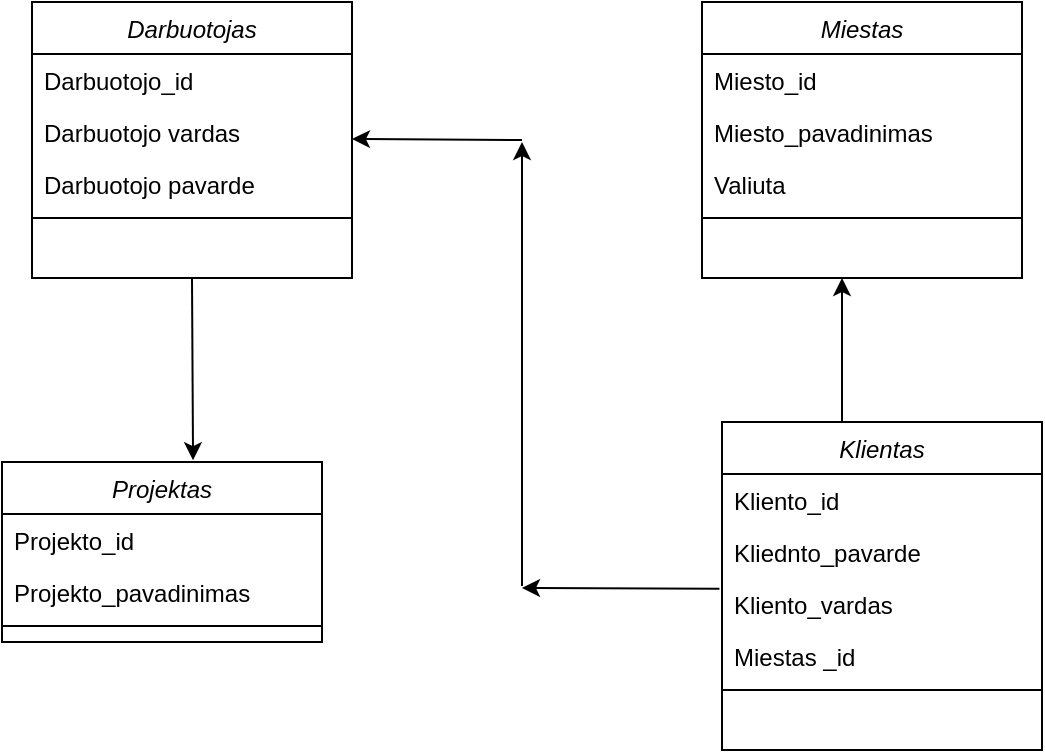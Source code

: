 <mxfile version="20.8.23" type="github"><diagram id="C5RBs43oDa-KdzZeNtuy" name="Page-1"><mxGraphModel dx="1050" dy="573" grid="1" gridSize="10" guides="1" tooltips="1" connect="1" arrows="1" fold="1" page="1" pageScale="1" pageWidth="827" pageHeight="1169" math="0" shadow="0"><root><mxCell id="WIyWlLk6GJQsqaUBKTNV-0"/><mxCell id="WIyWlLk6GJQsqaUBKTNV-1" parent="WIyWlLk6GJQsqaUBKTNV-0"/><mxCell id="zkfFHV4jXpPFQw0GAbJ--0" value="Darbuotojas" style="swimlane;fontStyle=2;align=center;verticalAlign=top;childLayout=stackLayout;horizontal=1;startSize=26;horizontalStack=0;resizeParent=1;resizeLast=0;collapsible=1;marginBottom=0;rounded=0;shadow=0;strokeWidth=1;" parent="WIyWlLk6GJQsqaUBKTNV-1" vertex="1"><mxGeometry x="215" y="110" width="160" height="138" as="geometry"><mxRectangle x="230" y="140" width="160" height="26" as="alternateBounds"/></mxGeometry></mxCell><mxCell id="zkfFHV4jXpPFQw0GAbJ--1" value="Darbuotojo_id" style="text;align=left;verticalAlign=top;spacingLeft=4;spacingRight=4;overflow=hidden;rotatable=0;points=[[0,0.5],[1,0.5]];portConstraint=eastwest;" parent="zkfFHV4jXpPFQw0GAbJ--0" vertex="1"><mxGeometry y="26" width="160" height="26" as="geometry"/></mxCell><mxCell id="zkfFHV4jXpPFQw0GAbJ--2" value="Darbuotojo vardas" style="text;align=left;verticalAlign=top;spacingLeft=4;spacingRight=4;overflow=hidden;rotatable=0;points=[[0,0.5],[1,0.5]];portConstraint=eastwest;rounded=0;shadow=0;html=0;" parent="zkfFHV4jXpPFQw0GAbJ--0" vertex="1"><mxGeometry y="52" width="160" height="26" as="geometry"/></mxCell><mxCell id="zkfFHV4jXpPFQw0GAbJ--3" value="Darbuotojo pavarde" style="text;align=left;verticalAlign=top;spacingLeft=4;spacingRight=4;overflow=hidden;rotatable=0;points=[[0,0.5],[1,0.5]];portConstraint=eastwest;rounded=0;shadow=0;html=0;" parent="zkfFHV4jXpPFQw0GAbJ--0" vertex="1"><mxGeometry y="78" width="160" height="26" as="geometry"/></mxCell><mxCell id="zkfFHV4jXpPFQw0GAbJ--4" value="" style="line;html=1;strokeWidth=1;align=left;verticalAlign=middle;spacingTop=-1;spacingLeft=3;spacingRight=3;rotatable=0;labelPosition=right;points=[];portConstraint=eastwest;" parent="zkfFHV4jXpPFQw0GAbJ--0" vertex="1"><mxGeometry y="104" width="160" height="8" as="geometry"/></mxCell><mxCell id="cpRq5Su4nohF3am99EOu-0" value="" style="endArrow=classic;html=1;rounded=0;exitX=0.5;exitY=1;exitDx=0;exitDy=0;entryX=0.597;entryY=-0.01;entryDx=0;entryDy=0;entryPerimeter=0;" edge="1" parent="WIyWlLk6GJQsqaUBKTNV-1" source="zkfFHV4jXpPFQw0GAbJ--0" target="cpRq5Su4nohF3am99EOu-7"><mxGeometry width="50" height="50" relative="1" as="geometry"><mxPoint x="299.5" y="368" as="sourcePoint"/><mxPoint x="300" y="350" as="targetPoint"/></mxGeometry></mxCell><mxCell id="cpRq5Su4nohF3am99EOu-2" value="Miestas" style="swimlane;fontStyle=2;align=center;verticalAlign=top;childLayout=stackLayout;horizontal=1;startSize=26;horizontalStack=0;resizeParent=1;resizeLast=0;collapsible=1;marginBottom=0;rounded=0;shadow=0;strokeWidth=1;" vertex="1" parent="WIyWlLk6GJQsqaUBKTNV-1"><mxGeometry x="550" y="110" width="160" height="138" as="geometry"><mxRectangle x="230" y="140" width="160" height="26" as="alternateBounds"/></mxGeometry></mxCell><mxCell id="cpRq5Su4nohF3am99EOu-3" value="Miesto_id" style="text;align=left;verticalAlign=top;spacingLeft=4;spacingRight=4;overflow=hidden;rotatable=0;points=[[0,0.5],[1,0.5]];portConstraint=eastwest;" vertex="1" parent="cpRq5Su4nohF3am99EOu-2"><mxGeometry y="26" width="160" height="26" as="geometry"/></mxCell><mxCell id="cpRq5Su4nohF3am99EOu-4" value="Miesto_pavadinimas" style="text;align=left;verticalAlign=top;spacingLeft=4;spacingRight=4;overflow=hidden;rotatable=0;points=[[0,0.5],[1,0.5]];portConstraint=eastwest;rounded=0;shadow=0;html=0;" vertex="1" parent="cpRq5Su4nohF3am99EOu-2"><mxGeometry y="52" width="160" height="26" as="geometry"/></mxCell><mxCell id="cpRq5Su4nohF3am99EOu-5" value="Valiuta" style="text;align=left;verticalAlign=top;spacingLeft=4;spacingRight=4;overflow=hidden;rotatable=0;points=[[0,0.5],[1,0.5]];portConstraint=eastwest;rounded=0;shadow=0;html=0;" vertex="1" parent="cpRq5Su4nohF3am99EOu-2"><mxGeometry y="78" width="160" height="26" as="geometry"/></mxCell><mxCell id="cpRq5Su4nohF3am99EOu-6" value="" style="line;html=1;strokeWidth=1;align=left;verticalAlign=middle;spacingTop=-1;spacingLeft=3;spacingRight=3;rotatable=0;labelPosition=right;points=[];portConstraint=eastwest;" vertex="1" parent="cpRq5Su4nohF3am99EOu-2"><mxGeometry y="104" width="160" height="8" as="geometry"/></mxCell><mxCell id="cpRq5Su4nohF3am99EOu-7" value="Projektas" style="swimlane;fontStyle=2;align=center;verticalAlign=top;childLayout=stackLayout;horizontal=1;startSize=26;horizontalStack=0;resizeParent=1;resizeLast=0;collapsible=1;marginBottom=0;rounded=0;shadow=0;strokeWidth=1;" vertex="1" parent="WIyWlLk6GJQsqaUBKTNV-1"><mxGeometry x="200" y="340" width="160" height="90" as="geometry"><mxRectangle x="230" y="140" width="160" height="26" as="alternateBounds"/></mxGeometry></mxCell><mxCell id="cpRq5Su4nohF3am99EOu-8" value="Projekto_id" style="text;align=left;verticalAlign=top;spacingLeft=4;spacingRight=4;overflow=hidden;rotatable=0;points=[[0,0.5],[1,0.5]];portConstraint=eastwest;" vertex="1" parent="cpRq5Su4nohF3am99EOu-7"><mxGeometry y="26" width="160" height="26" as="geometry"/></mxCell><mxCell id="cpRq5Su4nohF3am99EOu-19" value="Projekto_pavadinimas" style="text;align=left;verticalAlign=top;spacingLeft=4;spacingRight=4;overflow=hidden;rotatable=0;points=[[0,0.5],[1,0.5]];portConstraint=eastwest;" vertex="1" parent="cpRq5Su4nohF3am99EOu-7"><mxGeometry y="52" width="160" height="26" as="geometry"/></mxCell><mxCell id="cpRq5Su4nohF3am99EOu-11" value="" style="line;html=1;strokeWidth=1;align=left;verticalAlign=middle;spacingTop=-1;spacingLeft=3;spacingRight=3;rotatable=0;labelPosition=right;points=[];portConstraint=eastwest;" vertex="1" parent="cpRq5Su4nohF3am99EOu-7"><mxGeometry y="78" width="160" height="8" as="geometry"/></mxCell><mxCell id="cpRq5Su4nohF3am99EOu-12" value="Klientas" style="swimlane;fontStyle=2;align=center;verticalAlign=top;childLayout=stackLayout;horizontal=1;startSize=26;horizontalStack=0;resizeParent=1;resizeLast=0;collapsible=1;marginBottom=0;rounded=0;shadow=0;strokeWidth=1;" vertex="1" parent="WIyWlLk6GJQsqaUBKTNV-1"><mxGeometry x="560" y="320" width="160" height="164" as="geometry"><mxRectangle x="230" y="140" width="160" height="26" as="alternateBounds"/></mxGeometry></mxCell><mxCell id="cpRq5Su4nohF3am99EOu-13" value="Kliento_id" style="text;align=left;verticalAlign=top;spacingLeft=4;spacingRight=4;overflow=hidden;rotatable=0;points=[[0,0.5],[1,0.5]];portConstraint=eastwest;" vertex="1" parent="cpRq5Su4nohF3am99EOu-12"><mxGeometry y="26" width="160" height="26" as="geometry"/></mxCell><mxCell id="cpRq5Su4nohF3am99EOu-14" value="Kliednto_pavarde" style="text;align=left;verticalAlign=top;spacingLeft=4;spacingRight=4;overflow=hidden;rotatable=0;points=[[0,0.5],[1,0.5]];portConstraint=eastwest;rounded=0;shadow=0;html=0;" vertex="1" parent="cpRq5Su4nohF3am99EOu-12"><mxGeometry y="52" width="160" height="26" as="geometry"/></mxCell><mxCell id="cpRq5Su4nohF3am99EOu-15" value="Kliento_vardas" style="text;align=left;verticalAlign=top;spacingLeft=4;spacingRight=4;overflow=hidden;rotatable=0;points=[[0,0.5],[1,0.5]];portConstraint=eastwest;rounded=0;shadow=0;html=0;" vertex="1" parent="cpRq5Su4nohF3am99EOu-12"><mxGeometry y="78" width="160" height="26" as="geometry"/></mxCell><mxCell id="cpRq5Su4nohF3am99EOu-21" value="Miestas _id" style="text;align=left;verticalAlign=top;spacingLeft=4;spacingRight=4;overflow=hidden;rotatable=0;points=[[0,0.5],[1,0.5]];portConstraint=eastwest;rounded=0;shadow=0;html=0;" vertex="1" parent="cpRq5Su4nohF3am99EOu-12"><mxGeometry y="104" width="160" height="26" as="geometry"/></mxCell><mxCell id="cpRq5Su4nohF3am99EOu-16" value="" style="line;html=1;strokeWidth=1;align=left;verticalAlign=middle;spacingTop=-1;spacingLeft=3;spacingRight=3;rotatable=0;labelPosition=right;points=[];portConstraint=eastwest;" vertex="1" parent="cpRq5Su4nohF3am99EOu-12"><mxGeometry y="130" width="160" height="8" as="geometry"/></mxCell><mxCell id="cpRq5Su4nohF3am99EOu-17" value="" style="endArrow=classic;html=1;rounded=0;" edge="1" parent="WIyWlLk6GJQsqaUBKTNV-1"><mxGeometry width="50" height="50" relative="1" as="geometry"><mxPoint x="620" y="320" as="sourcePoint"/><mxPoint x="620" y="248" as="targetPoint"/></mxGeometry></mxCell><mxCell id="cpRq5Su4nohF3am99EOu-22" value="" style="endArrow=classic;html=1;rounded=0;exitX=-0.008;exitY=0.208;exitDx=0;exitDy=0;exitPerimeter=0;" edge="1" parent="WIyWlLk6GJQsqaUBKTNV-1" source="cpRq5Su4nohF3am99EOu-15"><mxGeometry width="50" height="50" relative="1" as="geometry"><mxPoint x="510" y="320" as="sourcePoint"/><mxPoint x="460" y="403" as="targetPoint"/></mxGeometry></mxCell><mxCell id="cpRq5Su4nohF3am99EOu-23" value="" style="endArrow=classic;html=1;rounded=0;" edge="1" parent="WIyWlLk6GJQsqaUBKTNV-1"><mxGeometry width="50" height="50" relative="1" as="geometry"><mxPoint x="460" y="402" as="sourcePoint"/><mxPoint x="460" y="180" as="targetPoint"/></mxGeometry></mxCell><mxCell id="cpRq5Su4nohF3am99EOu-24" value="" style="endArrow=classic;html=1;rounded=0;" edge="1" parent="WIyWlLk6GJQsqaUBKTNV-1"><mxGeometry width="50" height="50" relative="1" as="geometry"><mxPoint x="460" y="179" as="sourcePoint"/><mxPoint x="375" y="178.5" as="targetPoint"/></mxGeometry></mxCell></root></mxGraphModel></diagram></mxfile>